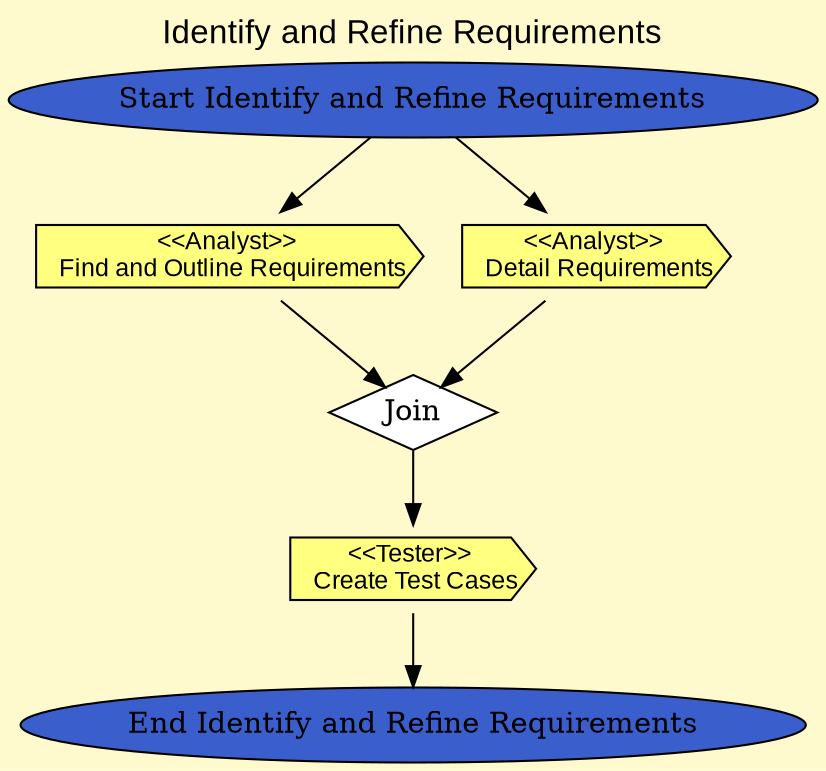digraph identifyAndRefineRequirements	 {
  graph [
    fontsize = 16,
    fontname = Arial,
    label = "Identify and Refine Requirements",
    labelloc = t,
    bgcolor = "lemonchiffon"
  ];
  
    "Activity Start 1 2 1 0 0 0 0 Identify and Refine Requirements |" -> "Activity Task 1 2 1 1 1 0 0 Find and Outline Requirements | Analyst";
	"Activity Start 1 2 1 0 0 0 0 Identify and Refine Requirements |" -> "Activity Task 1 2 1 2 1 0 0 Detail Requirements | Analyst";
	"Activity Task 1 2 1 1 1 0 0 Find and Outline Requirements | Analyst" -> "Activity Join 1 2 1 0 0 0 0 Test access | 2 1";
	"Activity Task 1 2 1 2 1 0 0 Detail Requirements | Analyst" -> "Activity Join 1 2 1 0 0 0 0 Test access | 2 1";
	"Activity Join 1 2 1 0 0 0 0 Test access | 2 1" -> "Activity Task 1 2 1 3 7 0 0 Create Test Cases | Tester";
	"Activity Task 1 2 1 3 7 0 0 Create Test Cases | Tester" -> "Activity End 1 2 1 0 0 0 0 Identify and Refine Requirements |";
	
	"Activity Start 1 2 1 0 0 0 0 Identify and Refine Requirements |" [shape=ellipse,label="Start Identify and Refine Requirements",fillcolor=royalblue3,style=filled];
	"Activity End 1 2 1 0 0 0 0 Identify and Refine Requirements |" [shape=ellipse,label="End Identify and Refine Requirements",fillcolor =royalblue3,style=filled];
	"Activity Join 1 2 1 0 0 0 0 Test access | 2 1" [shape=diamond,label="Join",fillcolor=white,style=filled];
	
	
	"Activity Task 1 2 1 1 1 0 0 Find and Outline Requirements | Analyst" [
    		shape = cds,
    		label = "<<Analyst>> \n Find and Outline Requirements",
    		margin="0.11,0.11",  
	   		URL = "./FindAndOutlineRequirements/findAndOutlineRequirements.html",				
    		fillcolor = "#ffff80",
    		style = filled,
    		fontname = Arial,
	   		fontsize = 12
	   		 
  		];	
	
	"Activity Task 1 2 1 2 1 0 0 Detail Requirements | Analyst" [
    		shape = cds,
    		label = "<<Analyst>> \n Detail Requirements",
    		margin="0.11,0.11",	   
	   		URL = "./DetailRequirements/detailRequirements.html",				
    		fillcolor = "#ffff80",
    		style = filled,
    		fontname = Arial,
	   		fontsize = 12
	   		 
  		];
		
	"Activity Task 1 2 1 3 7 0 0 Create Test Cases | Tester" [
    		shape = cds,
    		label = "<<Tester>> \n Create Test Cases",
    		margin="0.11,0.11",	  
	   		URL = "./CreateTestCases/createTestCases.html",				
    		fillcolor = "#ffff80",
    		style = filled,
    		fontname = Arial,
	   		fontsize = 12
	   		 
  		];
		
		

	
}